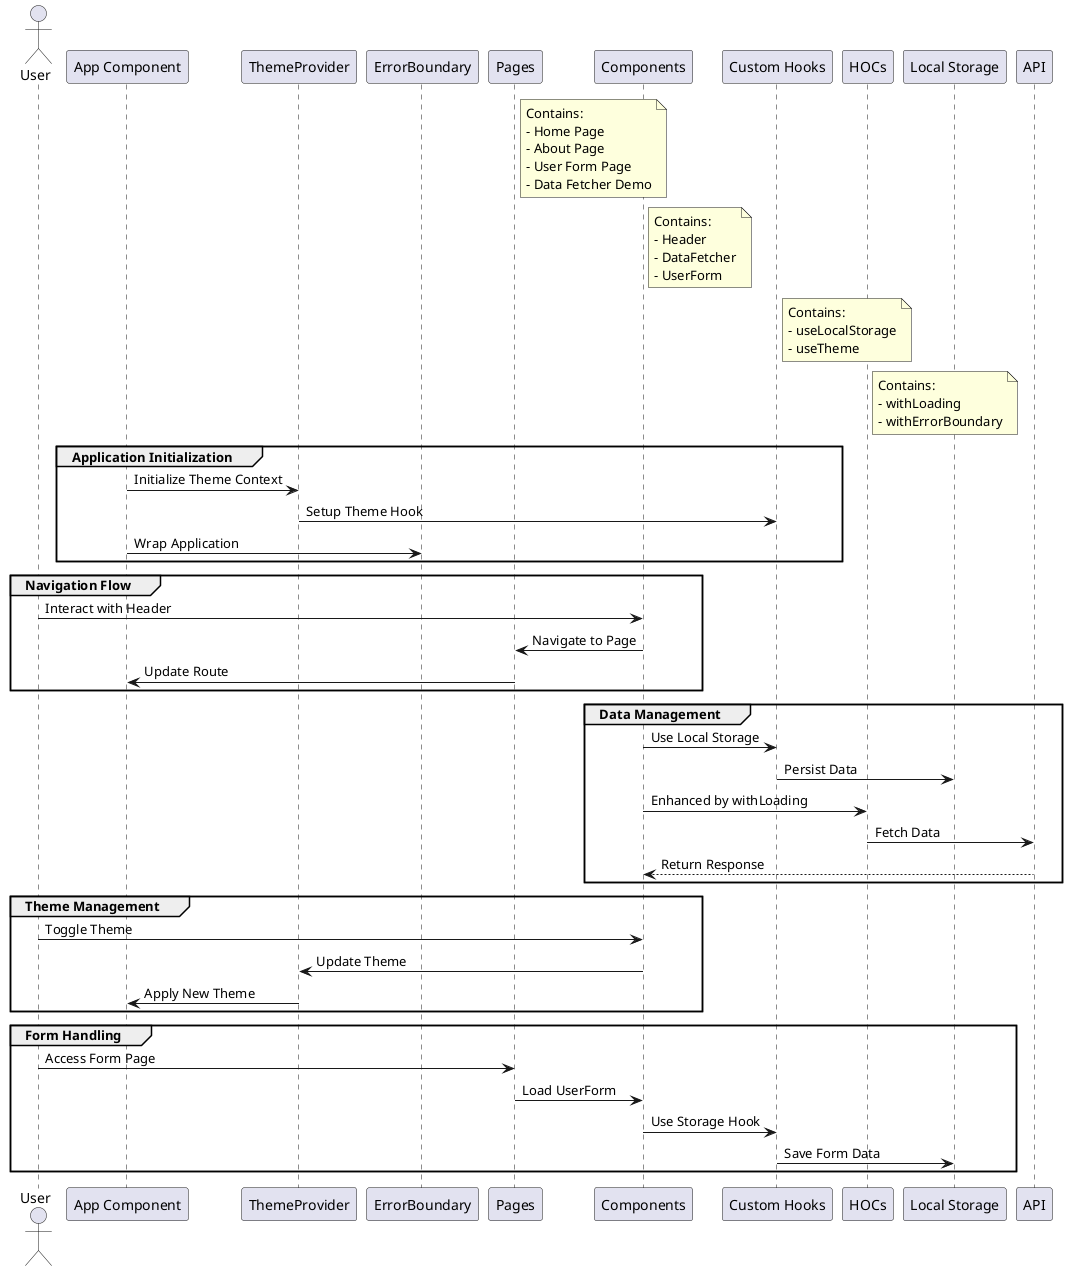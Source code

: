 @startuml
actor "User" as User
participant "App Component" as App
participant "ThemeProvider" as Theme
participant "ErrorBoundary" as Error
participant "Pages" as Pages
participant "Components" as Components
participant "Custom Hooks" as Hooks
participant "HOCs" as HOCs
participant "Local Storage" as Storage
participant "API" as API

note right of Pages
    Contains:
    - Home Page
    - About Page
    - User Form Page
    - Data Fetcher Demo
end note

note right of Components
    Contains:
    - Header
    - DataFetcher
    - UserForm
end note

note right of Hooks
    Contains:
    - useLocalStorage
    - useTheme
end note

note right of HOCs
    Contains:
    - withLoading
    - withErrorBoundary
end note

group Application Initialization
    App -> Theme: Initialize Theme Context
    Theme -> Hooks: Setup Theme Hook
    App -> Error: Wrap Application
end

group Navigation Flow
    User -> Components: Interact with Header
    Components -> Pages: Navigate to Page
    Pages -> App: Update Route
end

group Data Management
    Components -> Hooks: Use Local Storage
    Hooks -> Storage: Persist Data
    Components -> HOCs: Enhanced by withLoading
    HOCs -> API: Fetch Data
    API --> Components: Return Response
end

group Theme Management
    User -> Components: Toggle Theme
    Components -> Theme: Update Theme
    Theme -> App: Apply New Theme
end

group Form Handling
    User -> Pages: Access Form Page
    Pages -> Components: Load UserForm
    Components -> Hooks: Use Storage Hook
    Hooks -> Storage: Save Form Data
end

@enduml
